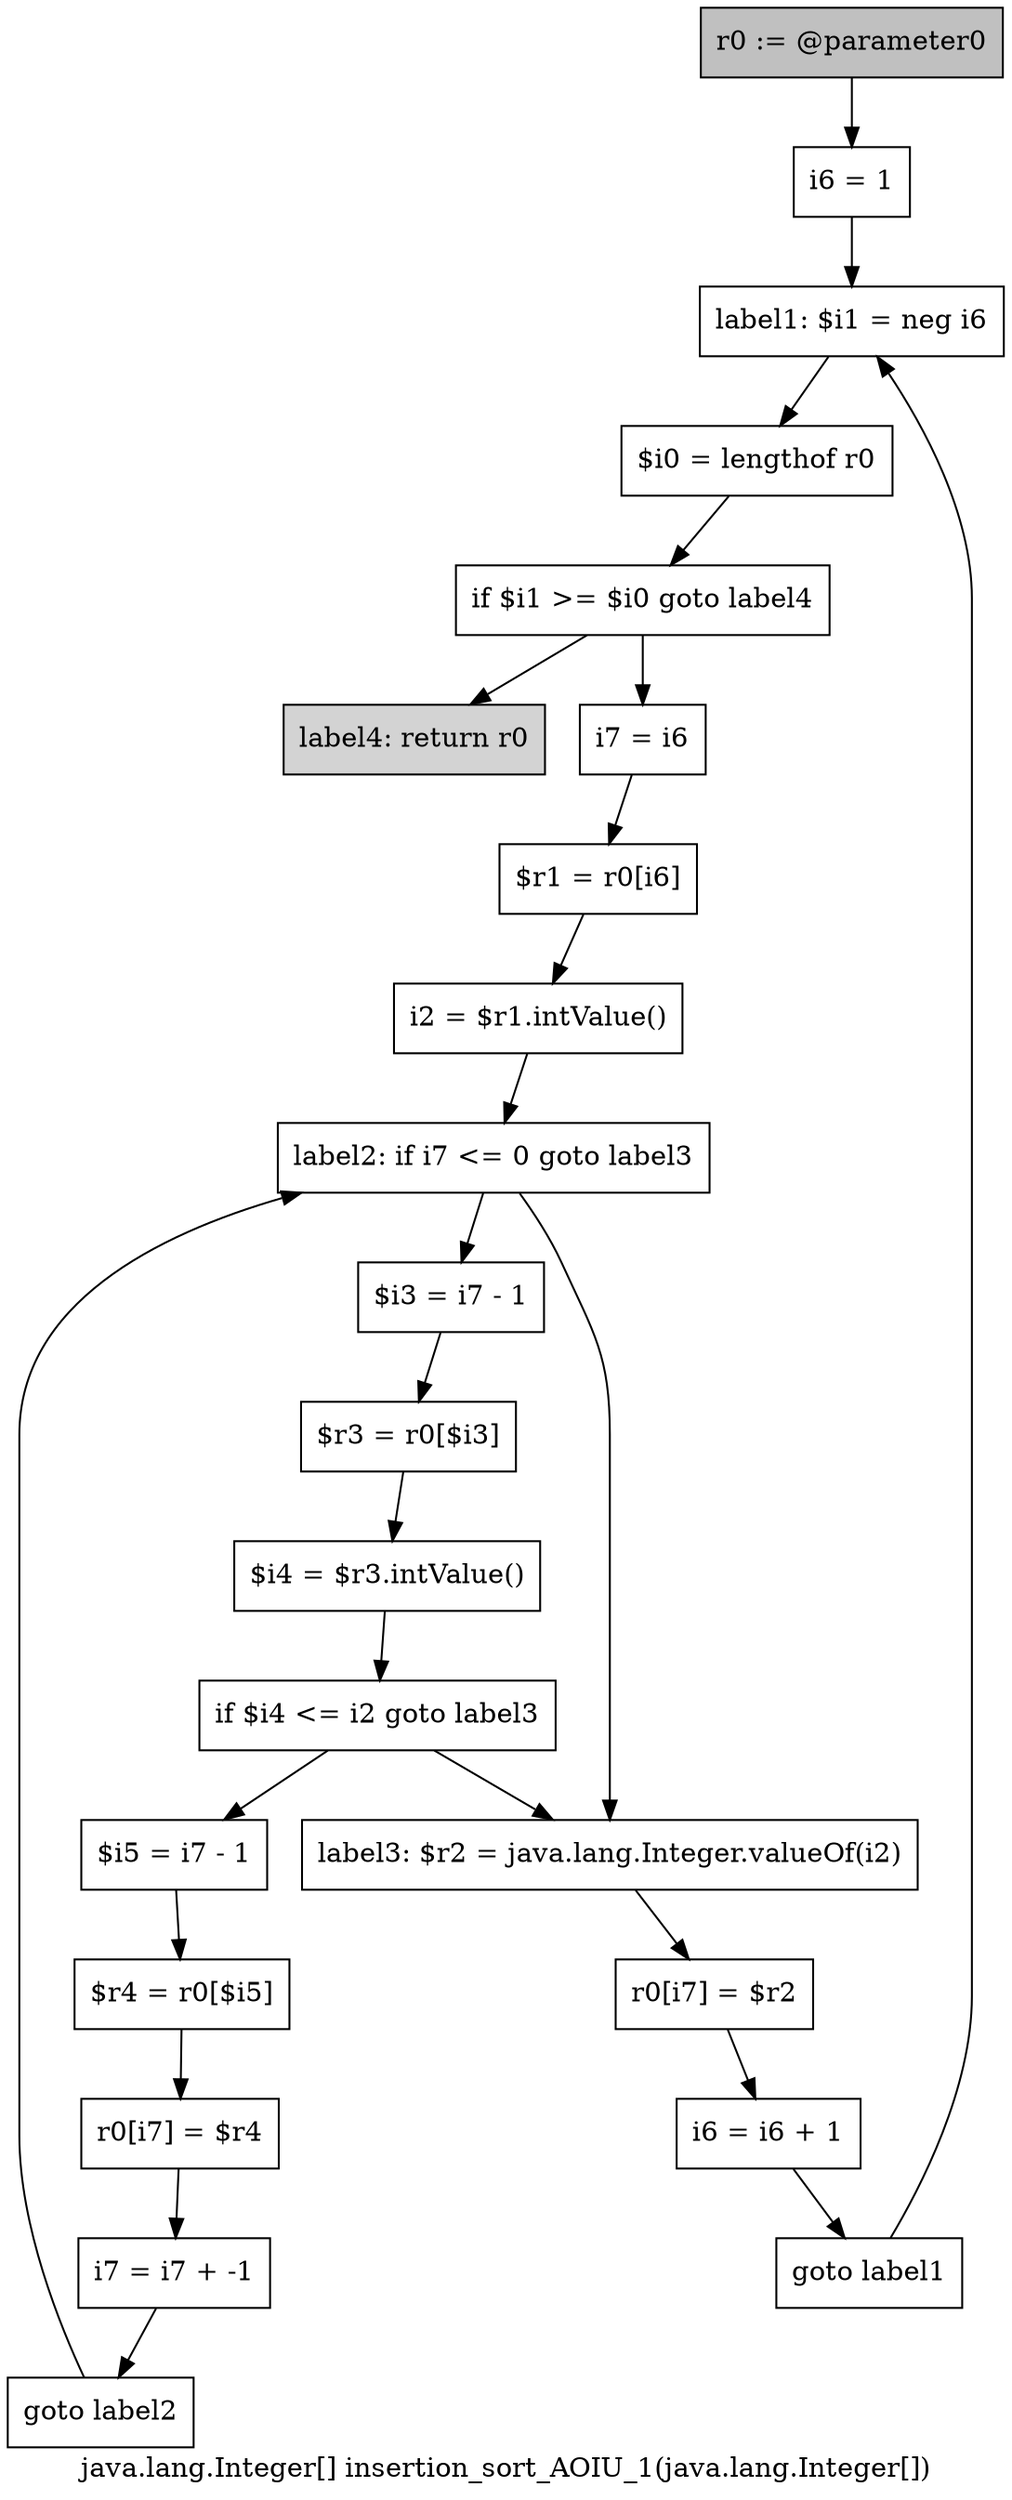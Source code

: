 digraph "java.lang.Integer[] insertion_sort_AOIU_1(java.lang.Integer[])" {
    label="java.lang.Integer[] insertion_sort_AOIU_1(java.lang.Integer[])";
    node [shape=box];
    "0" [style=filled,fillcolor=gray,label="r0 := @parameter0",];
    "1" [label="i6 = 1",];
    "0"->"1";
    "2" [label="label1: $i1 = neg i6",];
    "1"->"2";
    "3" [label="$i0 = lengthof r0",];
    "2"->"3";
    "4" [label="if $i1 >= $i0 goto label4",];
    "3"->"4";
    "5" [label="i7 = i6",];
    "4"->"5";
    "22" [style=filled,fillcolor=lightgray,label="label4: return r0",];
    "4"->"22";
    "6" [label="$r1 = r0[i6]",];
    "5"->"6";
    "7" [label="i2 = $r1.intValue()",];
    "6"->"7";
    "8" [label="label2: if i7 <= 0 goto label3",];
    "7"->"8";
    "9" [label="$i3 = i7 - 1",];
    "8"->"9";
    "18" [label="label3: $r2 = java.lang.Integer.valueOf(i2)",];
    "8"->"18";
    "10" [label="$r3 = r0[$i3]",];
    "9"->"10";
    "11" [label="$i4 = $r3.intValue()",];
    "10"->"11";
    "12" [label="if $i4 <= i2 goto label3",];
    "11"->"12";
    "13" [label="$i5 = i7 - 1",];
    "12"->"13";
    "12"->"18";
    "14" [label="$r4 = r0[$i5]",];
    "13"->"14";
    "15" [label="r0[i7] = $r4",];
    "14"->"15";
    "16" [label="i7 = i7 + -1",];
    "15"->"16";
    "17" [label="goto label2",];
    "16"->"17";
    "17"->"8";
    "19" [label="r0[i7] = $r2",];
    "18"->"19";
    "20" [label="i6 = i6 + 1",];
    "19"->"20";
    "21" [label="goto label1",];
    "20"->"21";
    "21"->"2";
}
